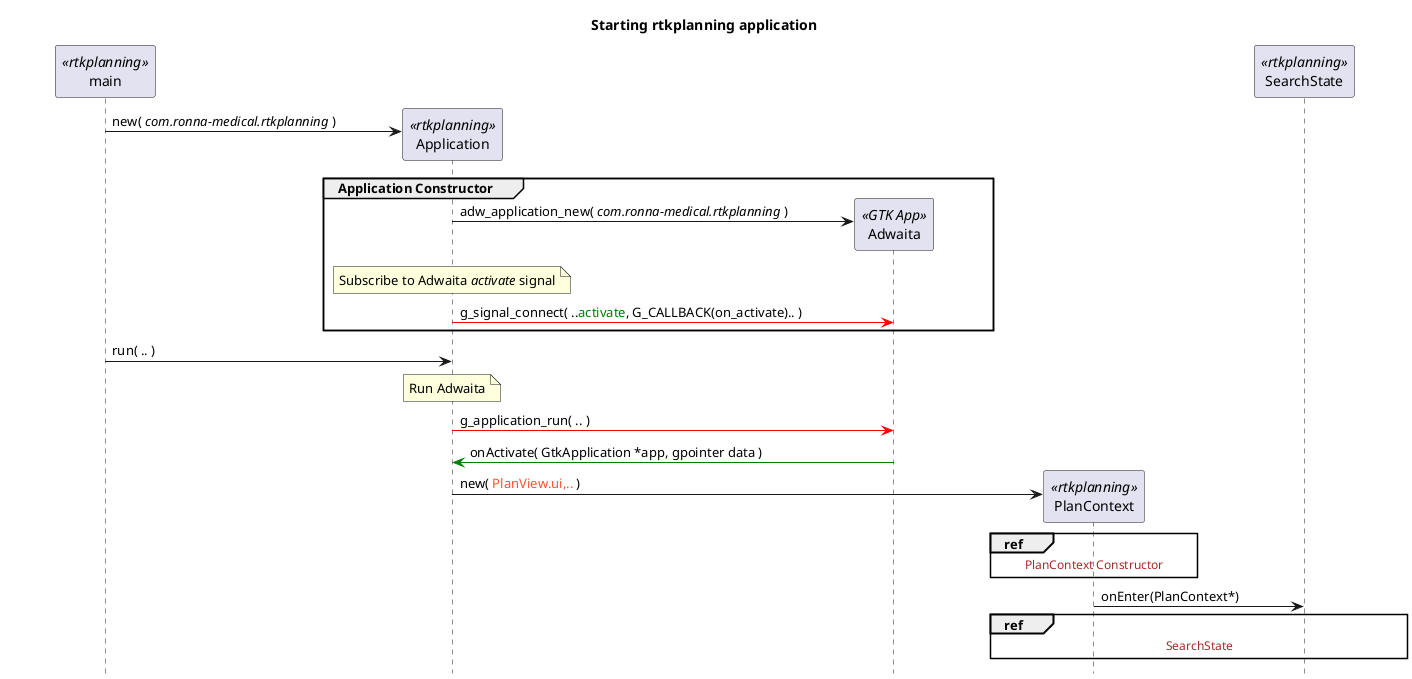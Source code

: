 @startuml Starting_rtkplanning_app

hide footbox
skinparam ParticipantPadding 50

title Starting rtkplanning application

participant main <<rtkplanning>>
participant Application <<rtkplanning>>
participant Adwaita <<GTK App>>
participant PlanContext <<rtkplanning>>
participant SearchState <<rtkplanning>>

create Application
main -> Application : new( //com.ronna-medical.rtkplanning// )

group Application Constructor
    create Adwaita
    Application -> Adwaita : adw_application_new( //com.ronna-medical.rtkplanning// )
    note over Application : Subscribe to Adwaita //activate// signal
    Application -[#red]> Adwaita : g_signal_connect( ..<color green>activate</color>, G_CALLBACK(on_activate).. )
end

main -> Application : run( .. )
note over Application : Run Adwaita
Application -[#red]> Adwaita : g_application_run( .. )

Adwaita -[#green]> Application : onActivate( GtkApplication *app, gpointer data )

create PlanContext
Application -> PlanContext : new( <color #FF5233>PlanView.ui,..</color> )

ref over PlanContext
    <color brown>PlanContext Constructor
end ref

PlanContext -> SearchState : onEnter(PlanContext*)

ref over PlanContext, SearchState
<color brown>SearchState
end ref
